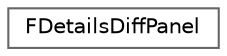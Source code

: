digraph "Graphical Class Hierarchy"
{
 // INTERACTIVE_SVG=YES
 // LATEX_PDF_SIZE
  bgcolor="transparent";
  edge [fontname=Helvetica,fontsize=10,labelfontname=Helvetica,labelfontsize=10];
  node [fontname=Helvetica,fontsize=10,shape=box,height=0.2,width=0.4];
  rankdir="LR";
  Node0 [id="Node000000",label="FDetailsDiffPanel",height=0.2,width=0.4,color="grey40", fillcolor="white", style="filled",URL="$da/dbc/structFDetailsDiffPanel.html",tooltip="Panel used to display the details."];
}
